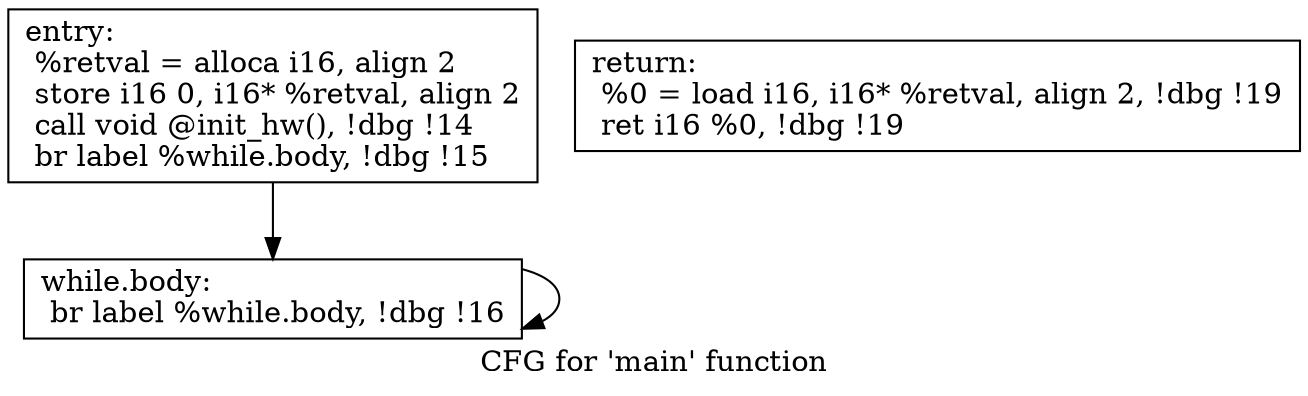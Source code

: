 digraph "CFG for 'main' function" {
	label="CFG for 'main' function";

	Node0x3c38e90 [shape=record,label="{entry:\l  %retval = alloca i16, align 2\l  store i16 0, i16* %retval, align 2\l  call void @init_hw(), !dbg !14\l  br label %while.body, !dbg !15\l}"];
	Node0x3c38e90 -> Node0x3c38ee0;
	Node0x3c38ee0 [shape=record,label="{while.body:                                       \l  br label %while.body, !dbg !16\l}"];
	Node0x3c38ee0 -> Node0x3c38ee0;
	Node0x3c38f30 [shape=record,label="{return:                                           \l  %0 = load i16, i16* %retval, align 2, !dbg !19\l  ret i16 %0, !dbg !19\l}"];
}
